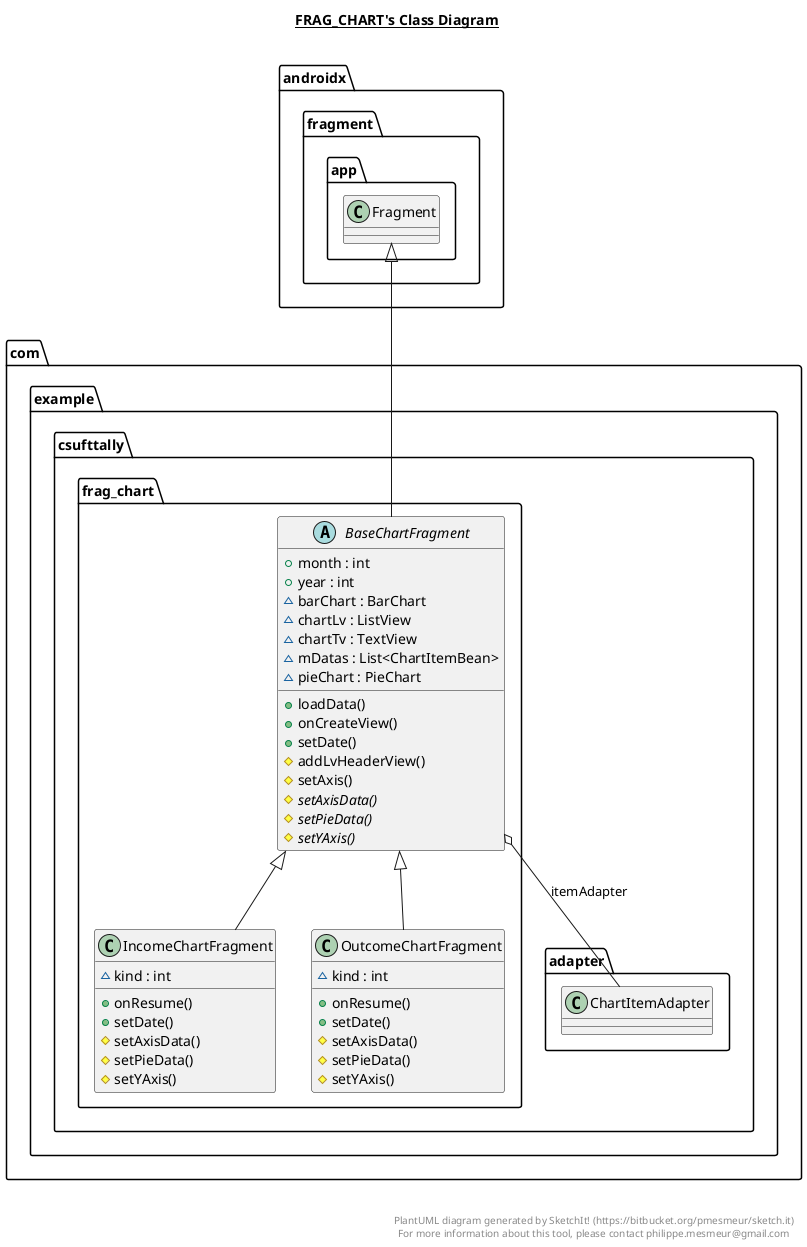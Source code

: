 @startuml

title __FRAG_CHART's Class Diagram__\n

  namespace com.example.csufttally {
    namespace frag_chart {
      abstract class com.example.csufttally.frag_chart.BaseChartFragment {
          + month : int
          + year : int
          ~ barChart : BarChart
          ~ chartLv : ListView
          ~ chartTv : TextView
          ~ mDatas : List<ChartItemBean>
          ~ pieChart : PieChart
          + loadData()
          + onCreateView()
          + setDate()
          # addLvHeaderView()
          # setAxis()
          {abstract} # setAxisData()
          {abstract} # setPieData()
          {abstract} # setYAxis()
      }
    }
  }
  

  namespace com.example.csufttally {
    namespace frag_chart {
      class com.example.csufttally.frag_chart.IncomeChartFragment {
          ~ kind : int
          + onResume()
          + setDate()
          # setAxisData()
          # setPieData()
          # setYAxis()
      }
    }
  }
  

  namespace com.example.csufttally {
    namespace frag_chart {
      class com.example.csufttally.frag_chart.OutcomeChartFragment {
          ~ kind : int
          + onResume()
          + setDate()
          # setAxisData()
          # setPieData()
          # setYAxis()
      }
    }
  }
  

  com.example.csufttally.frag_chart.BaseChartFragment -up-|> androidx.fragment.app.Fragment
  com.example.csufttally.frag_chart.BaseChartFragment o-- com.example.csufttally.adapter.ChartItemAdapter : itemAdapter
  com.example.csufttally.frag_chart.IncomeChartFragment -up-|> com.example.csufttally.frag_chart.BaseChartFragment
  com.example.csufttally.frag_chart.OutcomeChartFragment -up-|> com.example.csufttally.frag_chart.BaseChartFragment


right footer


PlantUML diagram generated by SketchIt! (https://bitbucket.org/pmesmeur/sketch.it)
For more information about this tool, please contact philippe.mesmeur@gmail.com
endfooter

@enduml
